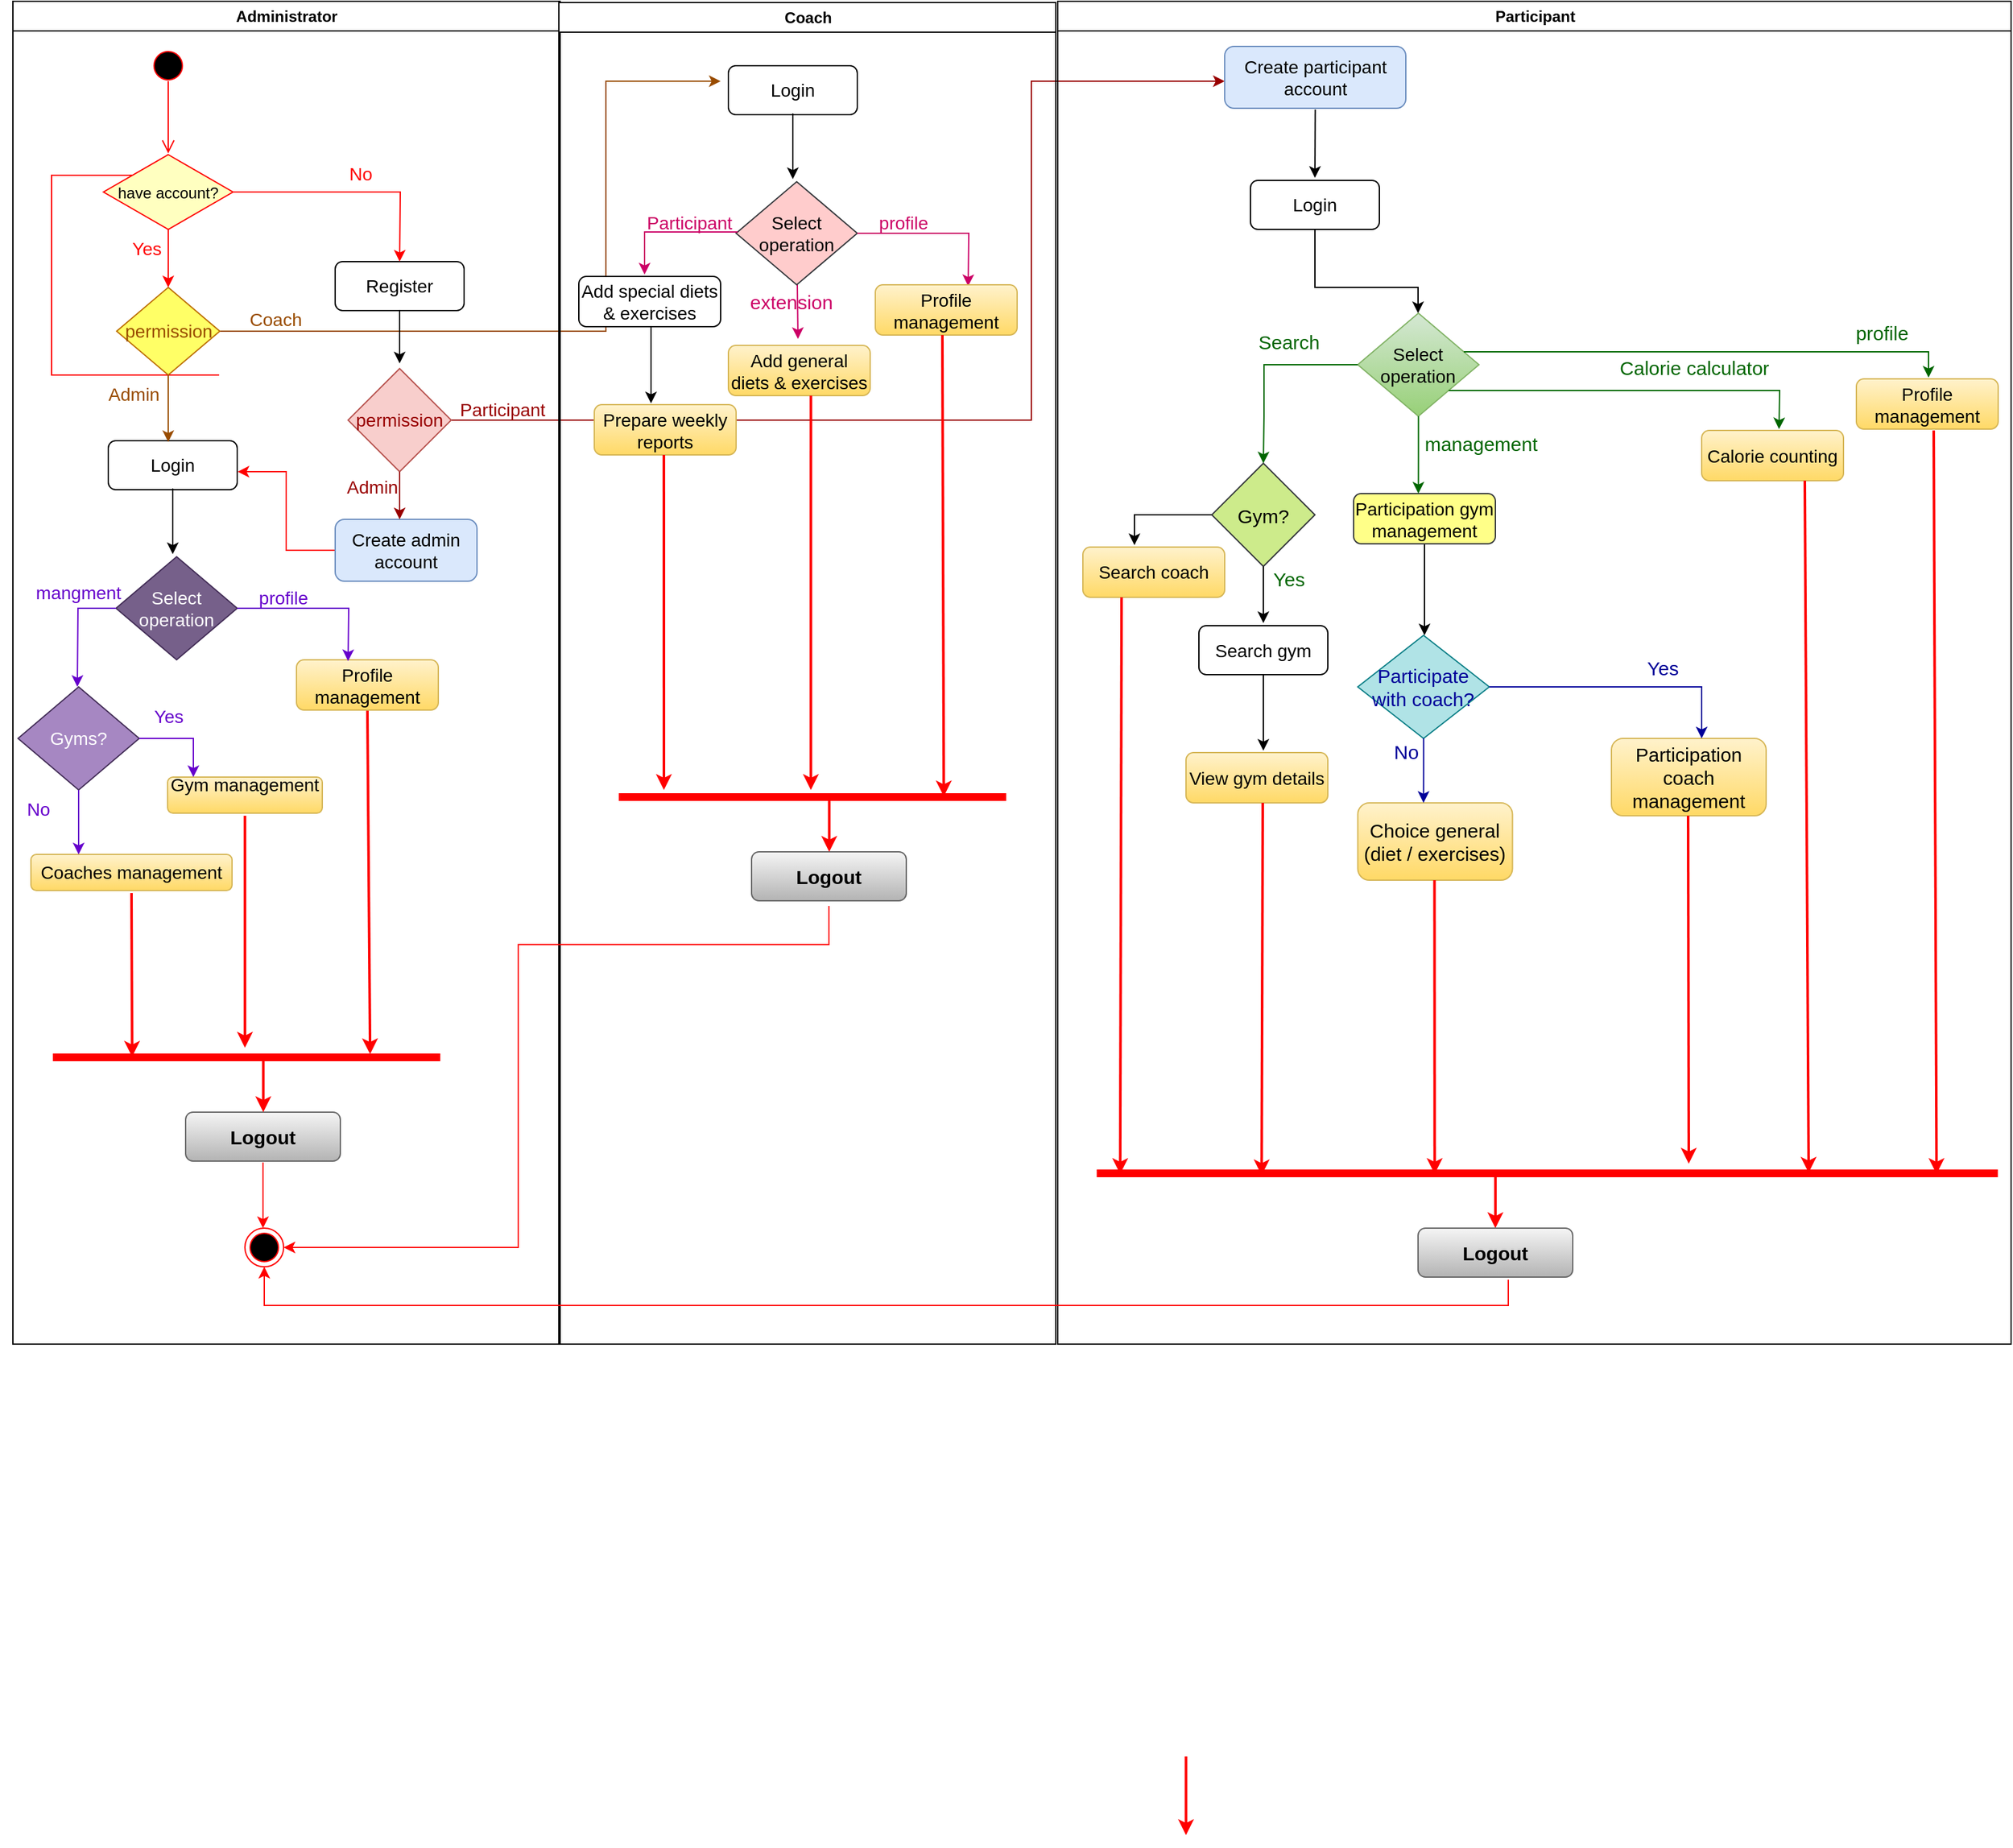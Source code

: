 <mxfile version="20.5.1" type="github">
  <diagram name="Page-1" id="e7e014a7-5840-1c2e-5031-d8a46d1fe8dd">
    <mxGraphModel dx="1038" dy="536" grid="1" gridSize="10" guides="1" tooltips="1" connect="1" arrows="1" fold="1" page="1" pageScale="1" pageWidth="1169" pageHeight="826" background="none" math="0" shadow="0">
      <root>
        <mxCell id="0" />
        <mxCell id="1" parent="0" />
        <mxCell id="dBgh0t9pDxQGnR2ba0j--71" style="edgeStyle=orthogonalEdgeStyle;rounded=0;orthogonalLoop=1;jettySize=auto;html=1;strokeColor=#990000;fontSize=14;fontColor=#994C00;" edge="1" parent="1" source="dBgh0t9pDxQGnR2ba0j--53">
          <mxGeometry relative="1" as="geometry">
            <mxPoint x="960" y="190" as="targetPoint" />
            <Array as="points">
              <mxPoint x="810" y="453" />
              <mxPoint x="810" y="190" />
            </Array>
          </mxGeometry>
        </mxCell>
        <mxCell id="dBgh0t9pDxQGnR2ba0j--68" style="edgeStyle=orthogonalEdgeStyle;rounded=0;orthogonalLoop=1;jettySize=auto;html=1;strokeColor=#994C00;fontSize=14;fontColor=#994C00;entryX=-0.06;entryY=0.342;entryDx=0;entryDy=0;entryPerimeter=0;" edge="1" parent="1" source="dBgh0t9pDxQGnR2ba0j--65" target="dBgh0t9pDxQGnR2ba0j--94">
          <mxGeometry relative="1" as="geometry">
            <mxPoint x="530" y="190" as="targetPoint" />
            <Array as="points">
              <mxPoint x="480" y="384" />
              <mxPoint x="480" y="190" />
            </Array>
          </mxGeometry>
        </mxCell>
        <mxCell id="dBgh0t9pDxQGnR2ba0j--104" style="edgeStyle=none;rounded=0;orthogonalLoop=1;jettySize=auto;html=1;strokeColor=#CC0066;strokeWidth=1;fontSize=15;fontColor=#6600CC;" edge="1" parent="1" source="dBgh0t9pDxQGnR2ba0j--95">
          <mxGeometry relative="1" as="geometry">
            <mxPoint x="629" y="390" as="targetPoint" />
          </mxGeometry>
        </mxCell>
        <mxCell id="2" value="Administrator" style="swimlane;whiteSpace=wrap;" parent="1" vertex="1">
          <mxGeometry x="20" y="128" width="424.5" height="1042" as="geometry" />
        </mxCell>
        <mxCell id="12" value="" style="edgeStyle=elbowEdgeStyle;elbow=horizontal;strokeColor=#FF0000;endArrow=open;endFill=1;rounded=0" parent="2" source="10" edge="1">
          <mxGeometry width="100" height="100" relative="1" as="geometry">
            <mxPoint x="160" y="290" as="sourcePoint" />
            <mxPoint x="115" y="135" as="targetPoint" />
            <Array as="points">
              <mxPoint x="30" y="250" />
            </Array>
          </mxGeometry>
        </mxCell>
        <mxCell id="dBgh0t9pDxQGnR2ba0j--41" value="" style="ellipse;html=1;shape=startState;fillColor=#000000;strokeColor=#ff0000;" vertex="1" parent="2">
          <mxGeometry x="105.5" y="35" width="30" height="30" as="geometry" />
        </mxCell>
        <mxCell id="dBgh0t9pDxQGnR2ba0j--42" value="" style="edgeStyle=orthogonalEdgeStyle;html=1;verticalAlign=bottom;endArrow=open;endSize=8;strokeColor=#ff0000;rounded=0;" edge="1" parent="2">
          <mxGeometry relative="1" as="geometry">
            <mxPoint x="120.5" y="118" as="targetPoint" />
            <mxPoint x="120.5" y="62" as="sourcePoint" />
          </mxGeometry>
        </mxCell>
        <mxCell id="dBgh0t9pDxQGnR2ba0j--45" value="have account?" style="rhombus;fillColor=#ffffc0;strokeColor=#ff0000;" vertex="1" parent="2">
          <mxGeometry x="70.25" y="119" width="100.5" height="58" as="geometry" />
        </mxCell>
        <mxCell id="dBgh0t9pDxQGnR2ba0j--49" value="&lt;font style=&quot;font-size: 14px;&quot; color=&quot;#FF0000&quot;&gt;No&lt;/font&gt;" style="text;html=1;strokeColor=none;fillColor=none;align=center;verticalAlign=middle;whiteSpace=wrap;rounded=0;" vertex="1" parent="2">
          <mxGeometry x="240" y="119" width="60" height="30" as="geometry" />
        </mxCell>
        <mxCell id="dBgh0t9pDxQGnR2ba0j--51" value="&lt;span&gt;Register &lt;/span&gt;" style="rounded=1;whiteSpace=wrap;html=1;fontSize=14;fontColor=#000000;" vertex="1" parent="2">
          <mxGeometry x="250" y="202" width="100" height="38" as="geometry" />
        </mxCell>
        <mxCell id="dBgh0t9pDxQGnR2ba0j--53" value="&lt;font color=&quot;#990000&quot;&gt;permission&lt;/font&gt;" style="rhombus;whiteSpace=wrap;html=1;fontSize=14;fillColor=#f8cecc;strokeColor=#b85450;" vertex="1" parent="2">
          <mxGeometry x="260" y="285" width="80" height="80" as="geometry" />
        </mxCell>
        <mxCell id="dBgh0t9pDxQGnR2ba0j--64" style="edgeStyle=orthogonalEdgeStyle;rounded=0;orthogonalLoop=1;jettySize=auto;html=1;entryX=1.003;entryY=0.632;entryDx=0;entryDy=0;entryPerimeter=0;strokeColor=#FF0000;fontSize=14;fontColor=#000000;" edge="1" parent="2" source="dBgh0t9pDxQGnR2ba0j--55" target="dBgh0t9pDxQGnR2ba0j--58">
          <mxGeometry relative="1" as="geometry" />
        </mxCell>
        <mxCell id="dBgh0t9pDxQGnR2ba0j--55" value="&lt;font color=&quot;#000000&quot;&gt;Create admin account&lt;br&gt;&lt;/font&gt;" style="rounded=1;whiteSpace=wrap;html=1;fontSize=14;fillColor=#dae8fc;strokeColor=#6c8ebf;" vertex="1" parent="2">
          <mxGeometry x="250" y="402" width="110" height="48" as="geometry" />
        </mxCell>
        <mxCell id="dBgh0t9pDxQGnR2ba0j--57" value="&lt;font color=&quot;#FF0000&quot;&gt;Yes&lt;/font&gt;" style="text;html=1;strokeColor=none;fillColor=none;align=center;verticalAlign=middle;whiteSpace=wrap;rounded=0;fontSize=14;fontColor=#000000;" vertex="1" parent="2">
          <mxGeometry x="74" y="177" width="60" height="30" as="geometry" />
        </mxCell>
        <mxCell id="dBgh0t9pDxQGnR2ba0j--58" value="Login" style="rounded=1;whiteSpace=wrap;html=1;fontSize=14;fontColor=#000000;" vertex="1" parent="2">
          <mxGeometry x="74" y="341" width="100" height="38" as="geometry" />
        </mxCell>
        <mxCell id="dBgh0t9pDxQGnR2ba0j--59" value="&lt;font color=&quot;#994C00&quot;&gt;Admin&lt;/font&gt;" style="text;html=1;strokeColor=none;fillColor=none;align=center;verticalAlign=middle;whiteSpace=wrap;rounded=0;fontSize=14;fontColor=#FF0000;" vertex="1" parent="2">
          <mxGeometry x="64" y="290" width="60" height="30" as="geometry" />
        </mxCell>
        <mxCell id="dBgh0t9pDxQGnR2ba0j--62" value="Select operation" style="rhombus;whiteSpace=wrap;html=1;fontSize=14;fillColor=#76608a;strokeColor=#432D57;fontColor=#ffffff;" vertex="1" parent="2">
          <mxGeometry x="80" y="431" width="94" height="80" as="geometry" />
        </mxCell>
        <mxCell id="dBgh0t9pDxQGnR2ba0j--65" value="&lt;font color=&quot;#994C00&quot;&gt;permission&lt;/font&gt;" style="rhombus;whiteSpace=wrap;html=1;fontSize=14;fillColor=#FFFF66;strokeColor=#BD7000;fontColor=#000000;" vertex="1" parent="2">
          <mxGeometry x="80.5" y="222" width="80" height="68" as="geometry" />
        </mxCell>
        <mxCell id="dBgh0t9pDxQGnR2ba0j--69" value="&lt;font color=&quot;#994C00&quot;&gt;Coach&lt;/font&gt;" style="text;html=1;strokeColor=none;fillColor=none;align=center;verticalAlign=middle;whiteSpace=wrap;rounded=0;fontSize=14;fontColor=#FF0000;" vertex="1" parent="2">
          <mxGeometry x="174" y="232" width="60" height="30" as="geometry" />
        </mxCell>
        <mxCell id="dBgh0t9pDxQGnR2ba0j--72" value="&lt;font color=&quot;#990000&quot;&gt;Participant&lt;/font&gt;" style="text;html=1;strokeColor=none;fillColor=none;align=center;verticalAlign=middle;whiteSpace=wrap;rounded=0;fontSize=14;fontColor=#FF0000;" vertex="1" parent="2">
          <mxGeometry x="350" y="302" width="60" height="30" as="geometry" />
        </mxCell>
        <mxCell id="dBgh0t9pDxQGnR2ba0j--75" value="&lt;font color=&quot;#6600CC&quot;&gt;profile&lt;/font&gt;" style="text;html=1;strokeColor=none;fillColor=none;align=center;verticalAlign=middle;whiteSpace=wrap;rounded=0;fontSize=14;fontColor=#990000;" vertex="1" parent="2">
          <mxGeometry x="180" y="448" width="60" height="30" as="geometry" />
        </mxCell>
        <mxCell id="dBgh0t9pDxQGnR2ba0j--76" value="mangment" style="text;html=1;strokeColor=none;fillColor=none;align=center;verticalAlign=middle;whiteSpace=wrap;rounded=0;fontSize=14;fontColor=#6600CC;" vertex="1" parent="2">
          <mxGeometry x="21" y="444" width="60" height="30" as="geometry" />
        </mxCell>
        <mxCell id="dBgh0t9pDxQGnR2ba0j--77" value="Gyms?" style="rhombus;whiteSpace=wrap;html=1;fontSize=14;fillColor=#A687C2;strokeColor=#432D57;fontColor=#ffffff;" vertex="1" parent="2">
          <mxGeometry x="4" y="532" width="94" height="80" as="geometry" />
        </mxCell>
        <mxCell id="dBgh0t9pDxQGnR2ba0j--78" value="&lt;p&gt;&lt;span&gt;Profile management&lt;/span&gt;&lt;/p&gt;" style="rounded=1;whiteSpace=wrap;html=1;fontSize=14;fillColor=#fff2cc;gradientColor=#ffd966;strokeColor=#d6b656;" vertex="1" parent="2">
          <mxGeometry x="220" y="511" width="110" height="39" as="geometry" />
        </mxCell>
        <mxCell id="dBgh0t9pDxQGnR2ba0j--80" value="Yes" style="text;html=1;strokeColor=none;fillColor=none;align=center;verticalAlign=middle;whiteSpace=wrap;rounded=0;fontSize=14;fontColor=#6600CC;" vertex="1" parent="2">
          <mxGeometry x="91" y="540" width="60" height="30" as="geometry" />
        </mxCell>
        <mxCell id="dBgh0t9pDxQGnR2ba0j--81" value="&#xa;&lt;p&gt;&lt;/p&gt;&lt;p&gt;&lt;span&gt;Gym management&lt;/span&gt;&lt;/p&gt;&lt;p&gt;&lt;/p&gt;&#xa;&#xa;" style="rounded=1;whiteSpace=wrap;html=1;fontSize=14;fillColor=#fff2cc;gradientColor=#ffd966;strokeColor=#d6b656;" vertex="1" parent="2">
          <mxGeometry x="120" y="602" width="120" height="28" as="geometry" />
        </mxCell>
        <mxCell id="dBgh0t9pDxQGnR2ba0j--84" value="&lt;br&gt;&lt;p&gt;&lt;/p&gt;&lt;p&gt;&lt;span&gt;Coaches &lt;/span&gt;&lt;span&gt;management&lt;/span&gt;&lt;/p&gt;&lt;p&gt;&lt;/p&gt;&lt;br&gt;" style="rounded=1;whiteSpace=wrap;html=1;fontSize=14;fillColor=#fff2cc;gradientColor=#ffd966;strokeColor=#d6b656;" vertex="1" parent="2">
          <mxGeometry x="14" y="662" width="156" height="28" as="geometry" />
        </mxCell>
        <mxCell id="dBgh0t9pDxQGnR2ba0j--88" value="" style="shape=line;strokeWidth=6;strokeColor=#ff0000;rotation=-180;" vertex="1" parent="2">
          <mxGeometry x="31" y="812" width="300.5" height="15" as="geometry" />
        </mxCell>
        <mxCell id="dBgh0t9pDxQGnR2ba0j--91" value="&lt;b&gt;&lt;font style=&quot;font-size: 15px;&quot;&gt;Logout&lt;/font&gt;&lt;/b&gt;" style="rounded=1;whiteSpace=wrap;html=1;fontSize=14;fillColor=#f5f5f5;gradientColor=#b3b3b3;strokeColor=#666666;" vertex="1" parent="2">
          <mxGeometry x="134" y="862" width="120" height="38" as="geometry" />
        </mxCell>
        <mxCell id="38" value="" style="ellipse;shape=endState;fillColor=#000000;strokeColor=#ff0000" parent="2" vertex="1">
          <mxGeometry x="180" y="952" width="30" height="30" as="geometry" />
        </mxCell>
        <mxCell id="3" value="Coach" style="swimlane;whiteSpace=wrap" parent="1" vertex="1">
          <mxGeometry x="443.5" y="129" width="385.5" height="1041" as="geometry" />
        </mxCell>
        <mxCell id="dBgh0t9pDxQGnR2ba0j--94" value="Login" style="rounded=1;whiteSpace=wrap;html=1;fontSize=14;fontColor=#000000;" vertex="1" parent="3">
          <mxGeometry x="131.5" y="49" width="100" height="38" as="geometry" />
        </mxCell>
        <mxCell id="dBgh0t9pDxQGnR2ba0j--95" value="Select operation" style="rhombus;whiteSpace=wrap;html=1;fontSize=14;fillColor=#ffcccc;strokeColor=#36393d;" vertex="1" parent="3">
          <mxGeometry x="137.5" y="139" width="94" height="80" as="geometry" />
        </mxCell>
        <mxCell id="dBgh0t9pDxQGnR2ba0j--96" value="&lt;font color=&quot;#CC0066&quot;&gt;profile&lt;/font&gt;" style="text;html=1;strokeColor=none;fillColor=none;align=center;verticalAlign=middle;whiteSpace=wrap;rounded=0;fontSize=14;fontColor=#990000;" vertex="1" parent="3">
          <mxGeometry x="237.5" y="156" width="60" height="30" as="geometry" />
        </mxCell>
        <mxCell id="dBgh0t9pDxQGnR2ba0j--97" value="&lt;font color=&quot;#CC0066&quot;&gt;Participant&lt;/font&gt;" style="text;html=1;strokeColor=none;fillColor=none;align=center;verticalAlign=middle;whiteSpace=wrap;rounded=0;fontSize=14;fontColor=#6600CC;" vertex="1" parent="3">
          <mxGeometry x="71.5" y="156" width="60" height="30" as="geometry" />
        </mxCell>
        <mxCell id="dBgh0t9pDxQGnR2ba0j--98" style="edgeStyle=orthogonalEdgeStyle;rounded=0;orthogonalLoop=1;jettySize=auto;html=1;strokeColor=#000000;fontSize=14;fontColor=#000000;" edge="1" parent="3">
          <mxGeometry relative="1" as="geometry">
            <mxPoint x="181.5" y="137" as="targetPoint" />
            <mxPoint x="181.5" y="86" as="sourcePoint" />
          </mxGeometry>
        </mxCell>
        <mxCell id="dBgh0t9pDxQGnR2ba0j--99" style="edgeStyle=orthogonalEdgeStyle;rounded=0;orthogonalLoop=1;jettySize=auto;html=1;strokeColor=#CC0066;fontSize=14;fontColor=#990000;" edge="1" parent="3" source="dBgh0t9pDxQGnR2ba0j--95">
          <mxGeometry relative="1" as="geometry">
            <mxPoint x="317.5" y="220" as="targetPoint" />
          </mxGeometry>
        </mxCell>
        <mxCell id="dBgh0t9pDxQGnR2ba0j--101" value="&lt;p&gt;&lt;span&gt;Profile management&lt;/span&gt;&lt;/p&gt;" style="rounded=1;whiteSpace=wrap;html=1;fontSize=14;fillColor=#fff2cc;gradientColor=#ffd966;strokeColor=#d6b656;" vertex="1" parent="3">
          <mxGeometry x="245.5" y="219" width="110" height="39" as="geometry" />
        </mxCell>
        <mxCell id="dBgh0t9pDxQGnR2ba0j--107" value="extension" style="text;html=1;strokeColor=none;fillColor=none;align=center;verticalAlign=middle;whiteSpace=wrap;rounded=0;fontSize=15;fontColor=#CC0066;" vertex="1" parent="3">
          <mxGeometry x="150.5" y="217" width="60" height="30" as="geometry" />
        </mxCell>
        <mxCell id="dBgh0t9pDxQGnR2ba0j--109" value="&lt;p&gt;&lt;span&gt;Add general diets&lt;/span&gt; &amp;amp; exercises &lt;/p&gt;" style="rounded=1;whiteSpace=wrap;html=1;fontSize=14;fillColor=#fff2cc;gradientColor=#ffd966;strokeColor=#d6b656;" vertex="1" parent="3">
          <mxGeometry x="131.5" y="266" width="110" height="39" as="geometry" />
        </mxCell>
        <mxCell id="dBgh0t9pDxQGnR2ba0j--110" value="&lt;p&gt;&lt;span&gt;Add special diets&lt;/span&gt; &amp;amp; exercises&lt;/p&gt;" style="rounded=1;whiteSpace=wrap;html=1;fontSize=14;" vertex="1" parent="3">
          <mxGeometry x="15.5" y="212.5" width="110" height="39" as="geometry" />
        </mxCell>
        <mxCell id="dBgh0t9pDxQGnR2ba0j--112" value="&lt;span&gt;Prepare weekly reports &lt;/span&gt;" style="rounded=1;whiteSpace=wrap;html=1;fontSize=14;fillColor=#fff2cc;gradientColor=#ffd966;strokeColor=#d6b656;" vertex="1" parent="3">
          <mxGeometry x="27.5" y="312" width="110" height="39" as="geometry" />
        </mxCell>
        <mxCell id="dBgh0t9pDxQGnR2ba0j--113" style="rounded=0;orthogonalLoop=1;jettySize=auto;html=1;strokeColor=#FF0000;fontSize=14;fontColor=#6600CC;strokeWidth=2;entryX=0.161;entryY=0.533;entryDx=0;entryDy=0;entryPerimeter=0;" edge="1" parent="3" target="dBgh0t9pDxQGnR2ba0j--116">
          <mxGeometry relative="1" as="geometry">
            <mxPoint x="296.5" y="601" as="targetPoint" />
            <mxPoint x="297.5" y="258" as="sourcePoint" />
          </mxGeometry>
        </mxCell>
        <mxCell id="dBgh0t9pDxQGnR2ba0j--114" style="rounded=0;orthogonalLoop=1;jettySize=auto;html=1;strokeColor=#FF0000;fontSize=14;fontColor=#6600CC;strokeWidth=2;exitX=0.582;exitY=1;exitDx=0;exitDy=0;exitPerimeter=0;" edge="1" parent="3" source="dBgh0t9pDxQGnR2ba0j--109">
          <mxGeometry relative="1" as="geometry">
            <mxPoint x="195.5" y="611" as="targetPoint" />
            <mxPoint x="191.7" y="305" as="sourcePoint" />
          </mxGeometry>
        </mxCell>
        <mxCell id="dBgh0t9pDxQGnR2ba0j--115" style="rounded=0;orthogonalLoop=1;jettySize=auto;html=1;strokeColor=#FF0000;fontSize=14;fontColor=#6600CC;strokeWidth=2;" edge="1" parent="3">
          <mxGeometry relative="1" as="geometry">
            <mxPoint x="81.5" y="611" as="targetPoint" />
            <mxPoint x="81.45" y="351" as="sourcePoint" />
          </mxGeometry>
        </mxCell>
        <mxCell id="dBgh0t9pDxQGnR2ba0j--116" value="" style="shape=line;strokeWidth=6;strokeColor=#ff0000;rotation=-180;" vertex="1" parent="3">
          <mxGeometry x="46.5" y="609" width="300.5" height="15" as="geometry" />
        </mxCell>
        <mxCell id="dBgh0t9pDxQGnR2ba0j--117" value="&lt;b&gt;&lt;font style=&quot;font-size: 15px;&quot;&gt;Logout&lt;/font&gt;&lt;/b&gt;" style="rounded=1;whiteSpace=wrap;html=1;fontSize=14;fillColor=#f5f5f5;gradientColor=#b3b3b3;strokeColor=#666666;" vertex="1" parent="3">
          <mxGeometry x="149.5" y="659" width="120" height="38" as="geometry" />
        </mxCell>
        <mxCell id="dBgh0t9pDxQGnR2ba0j--118" style="edgeStyle=none;rounded=0;orthogonalLoop=1;jettySize=auto;html=1;strokeColor=#FF0000;fontSize=14;fontColor=#6600CC;strokeWidth=2;" edge="1" parent="3">
          <mxGeometry relative="1" as="geometry">
            <mxPoint x="209.75" y="659" as="targetPoint" />
            <mxPoint x="209.75" y="616.5" as="sourcePoint" />
          </mxGeometry>
        </mxCell>
        <mxCell id="4" value="Participant" style="swimlane;whiteSpace=wrap;" parent="1" vertex="1">
          <mxGeometry x="830.5" y="128" width="739.5" height="1042" as="geometry" />
        </mxCell>
        <mxCell id="dBgh0t9pDxQGnR2ba0j--120" value="&lt;font color=&quot;#000000&quot;&gt;Create &lt;font style=&quot;font-size: 14px;&quot;&gt;participant&lt;/font&gt; account&lt;br&gt;&lt;/font&gt;" style="rounded=1;whiteSpace=wrap;html=1;fontSize=14;fillColor=#dae8fc;strokeColor=#6c8ebf;" vertex="1" parent="4">
          <mxGeometry x="129.5" y="35" width="140.5" height="48" as="geometry" />
        </mxCell>
        <mxCell id="dBgh0t9pDxQGnR2ba0j--124" style="edgeStyle=orthogonalEdgeStyle;rounded=0;orthogonalLoop=1;jettySize=auto;html=1;strokeColor=#000000;strokeWidth=1;fontSize=15;fontColor=#000000;" edge="1" parent="4" source="dBgh0t9pDxQGnR2ba0j--122">
          <mxGeometry relative="1" as="geometry">
            <mxPoint x="279.5" y="242" as="targetPoint" />
            <Array as="points">
              <mxPoint x="200" y="222" />
              <mxPoint x="280" y="222" />
            </Array>
          </mxGeometry>
        </mxCell>
        <mxCell id="dBgh0t9pDxQGnR2ba0j--122" value="Login" style="rounded=1;whiteSpace=wrap;html=1;fontSize=14;fontColor=#000000;" vertex="1" parent="4">
          <mxGeometry x="149.5" y="139" width="100" height="38" as="geometry" />
        </mxCell>
        <mxCell id="dBgh0t9pDxQGnR2ba0j--123" value="Select operation" style="rhombus;whiteSpace=wrap;html=1;fontSize=14;fillColor=#d5e8d4;strokeColor=#82b366;gradientColor=#97d077;" vertex="1" parent="4">
          <mxGeometry x="232.75" y="242" width="94" height="80" as="geometry" />
        </mxCell>
        <mxCell id="dBgh0t9pDxQGnR2ba0j--126" value="&lt;font color=&quot;#006600&quot;&gt;profile&lt;/font&gt;" style="text;html=1;strokeColor=none;fillColor=none;align=center;verticalAlign=middle;whiteSpace=wrap;rounded=0;fontSize=15;fontColor=#000000;" vertex="1" parent="4">
          <mxGeometry x="609.5" y="242" width="60" height="30" as="geometry" />
        </mxCell>
        <mxCell id="dBgh0t9pDxQGnR2ba0j--127" value="&lt;p&gt;&lt;span&gt;Profile management&lt;/span&gt;&lt;/p&gt;" style="rounded=1;whiteSpace=wrap;html=1;fontSize=14;fillColor=#fff2cc;gradientColor=#ffd966;strokeColor=#d6b656;" vertex="1" parent="4">
          <mxGeometry x="619.5" y="293" width="110" height="39" as="geometry" />
        </mxCell>
        <mxCell id="dBgh0t9pDxQGnR2ba0j--129" value="" style="endArrow=classic;html=1;rounded=0;strokeColor=#006600;strokeWidth=1;fontSize=15;fontColor=#006600;exitX=1;exitY=1;exitDx=0;exitDy=0;edgeStyle=orthogonalEdgeStyle;" edge="1" parent="4" source="dBgh0t9pDxQGnR2ba0j--123">
          <mxGeometry width="50" height="50" relative="1" as="geometry">
            <mxPoint x="299.5" y="332" as="sourcePoint" />
            <mxPoint x="559.5" y="332" as="targetPoint" />
          </mxGeometry>
        </mxCell>
        <mxCell id="dBgh0t9pDxQGnR2ba0j--130" value="Calorie calculator" style="text;html=1;strokeColor=none;fillColor=none;align=center;verticalAlign=middle;whiteSpace=wrap;rounded=0;fontSize=15;fontColor=#006600;" vertex="1" parent="4">
          <mxGeometry x="418.5" y="268.5" width="150.5" height="30" as="geometry" />
        </mxCell>
        <mxCell id="dBgh0t9pDxQGnR2ba0j--132" value="&lt;p&gt;&lt;span&gt;Calorie counting&lt;/span&gt;&lt;/p&gt;" style="rounded=1;whiteSpace=wrap;html=1;fontSize=14;fillColor=#fff2cc;gradientColor=#ffd966;strokeColor=#d6b656;" vertex="1" parent="4">
          <mxGeometry x="499.5" y="333" width="110" height="39" as="geometry" />
        </mxCell>
        <mxCell id="dBgh0t9pDxQGnR2ba0j--134" value="&lt;span&gt;management&lt;/span&gt;" style="text;html=1;strokeColor=none;fillColor=none;align=center;verticalAlign=middle;whiteSpace=wrap;rounded=0;fontSize=15;fontColor=#006600;" vertex="1" parent="4">
          <mxGeometry x="298.5" y="328" width="60" height="30" as="geometry" />
        </mxCell>
        <mxCell id="dBgh0t9pDxQGnR2ba0j--135" value="&lt;span&gt;Participation gym management &lt;/span&gt;" style="rounded=1;whiteSpace=wrap;html=1;fontSize=14;fillColor=#ffff88;strokeColor=#36393d;" vertex="1" parent="4">
          <mxGeometry x="229.5" y="382" width="110" height="39" as="geometry" />
        </mxCell>
        <mxCell id="dBgh0t9pDxQGnR2ba0j--137" value="&lt;font color=&quot;#000099&quot;&gt;Participate with coach?&lt;br&gt;&lt;/font&gt;" style="rhombus;whiteSpace=wrap;html=1;fontSize=15;fillColor=#b0e3e6;strokeColor=#0e8088;" vertex="1" parent="4">
          <mxGeometry x="232.75" y="492" width="102" height="80" as="geometry" />
        </mxCell>
        <mxCell id="dBgh0t9pDxQGnR2ba0j--140" value="Yes" style="text;html=1;strokeColor=none;fillColor=none;align=center;verticalAlign=middle;whiteSpace=wrap;rounded=0;fontSize=15;fontColor=#000099;" vertex="1" parent="4">
          <mxGeometry x="439.5" y="502" width="60" height="30" as="geometry" />
        </mxCell>
        <mxCell id="dBgh0t9pDxQGnR2ba0j--141" value="No" style="text;html=1;strokeColor=none;fillColor=none;align=center;verticalAlign=middle;whiteSpace=wrap;rounded=0;fontSize=15;fontColor=#000099;" vertex="1" parent="4">
          <mxGeometry x="240.5" y="567" width="60" height="30" as="geometry" />
        </mxCell>
        <mxCell id="dBgh0t9pDxQGnR2ba0j--142" value="&lt;span&gt;Participation coach management &lt;/span&gt;" style="rounded=1;whiteSpace=wrap;html=1;fontSize=15;fillColor=#fff2cc;strokeColor=#d6b656;gradientColor=#ffd966;" vertex="1" parent="4">
          <mxGeometry x="429.5" y="572" width="120" height="60" as="geometry" />
        </mxCell>
        <mxCell id="dBgh0t9pDxQGnR2ba0j--143" value="Choice general (diet / exercises)" style="rounded=1;whiteSpace=wrap;html=1;fontSize=15;fillColor=#fff2cc;strokeColor=#d6b656;gradientColor=#ffd966;" vertex="1" parent="4">
          <mxGeometry x="232.75" y="622" width="120" height="60" as="geometry" />
        </mxCell>
        <mxCell id="dBgh0t9pDxQGnR2ba0j--144" value="&lt;font color=&quot;#006600&quot;&gt;Search&lt;/font&gt;" style="text;html=1;strokeColor=none;fillColor=none;align=center;verticalAlign=middle;whiteSpace=wrap;rounded=0;fontSize=15;fontColor=#000000;" vertex="1" parent="4">
          <mxGeometry x="149.5" y="248.5" width="60" height="30" as="geometry" />
        </mxCell>
        <mxCell id="dBgh0t9pDxQGnR2ba0j--145" value="Gym?" style="rhombus;whiteSpace=wrap;html=1;fontSize=15;fillColor=#cdeb8b;strokeColor=#36393d;" vertex="1" parent="4">
          <mxGeometry x="119.5" y="358.5" width="80" height="80" as="geometry" />
        </mxCell>
        <mxCell id="dBgh0t9pDxQGnR2ba0j--125" style="edgeStyle=orthogonalEdgeStyle;rounded=0;orthogonalLoop=1;jettySize=auto;html=1;strokeColor=#006600;strokeWidth=1;fontSize=15;fontColor=#000000;" edge="1" parent="4" source="dBgh0t9pDxQGnR2ba0j--123">
          <mxGeometry relative="1" as="geometry">
            <mxPoint x="675.5" y="292" as="targetPoint" />
            <Array as="points">
              <mxPoint x="675" y="272" />
            </Array>
          </mxGeometry>
        </mxCell>
        <mxCell id="dBgh0t9pDxQGnR2ba0j--133" style="edgeStyle=orthogonalEdgeStyle;rounded=0;orthogonalLoop=1;jettySize=auto;html=1;strokeColor=#006600;strokeWidth=1;fontSize=15;fontColor=#006600;entryX=0.5;entryY=0;entryDx=0;entryDy=0;" edge="1" parent="4" source="dBgh0t9pDxQGnR2ba0j--123" target="dBgh0t9pDxQGnR2ba0j--145">
          <mxGeometry relative="1" as="geometry">
            <mxPoint x="169.5" y="332" as="targetPoint" />
            <Array as="points">
              <mxPoint x="160" y="282" />
              <mxPoint x="160" y="322" />
            </Array>
          </mxGeometry>
        </mxCell>
        <mxCell id="dBgh0t9pDxQGnR2ba0j--147" value="&lt;p&gt;&lt;span&gt;Search gym&lt;/span&gt;&lt;/p&gt;" style="rounded=1;whiteSpace=wrap;html=1;fontSize=14;fontColor=#000000;" vertex="1" parent="4">
          <mxGeometry x="109.5" y="484.5" width="100" height="38" as="geometry" />
        </mxCell>
        <mxCell id="dBgh0t9pDxQGnR2ba0j--149" value="View &lt;span&gt;gym &lt;/span&gt;details" style="rounded=1;whiteSpace=wrap;html=1;fontSize=14;fillColor=#fff2cc;gradientColor=#ffd966;strokeColor=#d6b656;" vertex="1" parent="4">
          <mxGeometry x="99.5" y="583" width="110" height="39" as="geometry" />
        </mxCell>
        <mxCell id="dBgh0t9pDxQGnR2ba0j--150" value="Yes" style="text;html=1;strokeColor=none;fillColor=none;align=center;verticalAlign=middle;whiteSpace=wrap;rounded=0;fontSize=15;fontColor=#006600;" vertex="1" parent="4">
          <mxGeometry x="149.5" y="432.5" width="60" height="30" as="geometry" />
        </mxCell>
        <mxCell id="dBgh0t9pDxQGnR2ba0j--152" value="Search &lt;span&gt;coach&lt;/span&gt;" style="rounded=1;whiteSpace=wrap;html=1;fontSize=14;fillColor=#fff2cc;gradientColor=#ffd966;strokeColor=#d6b656;" vertex="1" parent="4">
          <mxGeometry x="19.5" y="423.5" width="110" height="39" as="geometry" />
        </mxCell>
        <mxCell id="dBgh0t9pDxQGnR2ba0j--153" style="rounded=0;orthogonalLoop=1;jettySize=auto;html=1;strokeColor=#FF0000;fontSize=14;fontColor=#6600CC;strokeWidth=2;entryX=0.068;entryY=0.467;entryDx=0;entryDy=0;entryPerimeter=0;" edge="1" parent="4" target="dBgh0t9pDxQGnR2ba0j--158">
          <mxGeometry relative="1" as="geometry">
            <mxPoint x="680.5" y="851" as="targetPoint" />
            <mxPoint x="679.5" y="333" as="sourcePoint" />
          </mxGeometry>
        </mxCell>
        <mxCell id="dBgh0t9pDxQGnR2ba0j--154" style="rounded=0;orthogonalLoop=1;jettySize=auto;html=1;strokeColor=#FF0000;fontSize=14;fontColor=#6600CC;strokeWidth=2;exitX=0.582;exitY=1;exitDx=0;exitDy=0;exitPerimeter=0;entryX=0.974;entryY=0.467;entryDx=0;entryDy=0;entryPerimeter=0;" edge="1" parent="4" target="dBgh0t9pDxQGnR2ba0j--158">
          <mxGeometry relative="1" as="geometry">
            <mxPoint x="49.5" y="892" as="targetPoint" />
            <mxPoint x="49.52" y="462.5" as="sourcePoint" />
          </mxGeometry>
        </mxCell>
        <mxCell id="dBgh0t9pDxQGnR2ba0j--155" style="rounded=0;orthogonalLoop=1;jettySize=auto;html=1;strokeColor=#FF0000;fontSize=14;fontColor=#6600CC;strokeWidth=2;exitX=0.582;exitY=1;exitDx=0;exitDy=0;exitPerimeter=0;entryX=0.817;entryY=0.4;entryDx=0;entryDy=0;entryPerimeter=0;" edge="1" parent="4" target="dBgh0t9pDxQGnR2ba0j--158">
          <mxGeometry relative="1" as="geometry">
            <mxPoint x="159.5" y="892" as="targetPoint" />
            <mxPoint x="159.02" y="622" as="sourcePoint" />
          </mxGeometry>
        </mxCell>
        <mxCell id="dBgh0t9pDxQGnR2ba0j--156" style="rounded=0;orthogonalLoop=1;jettySize=auto;html=1;strokeColor=#FF0000;fontSize=14;fontColor=#6600CC;strokeWidth=2;exitX=0.582;exitY=1;exitDx=0;exitDy=0;exitPerimeter=0;entryX=0.625;entryY=0.467;entryDx=0;entryDy=0;entryPerimeter=0;" edge="1" parent="4" target="dBgh0t9pDxQGnR2ba0j--158">
          <mxGeometry relative="1" as="geometry">
            <mxPoint x="292.5" y="902" as="targetPoint" />
            <mxPoint x="292.25" y="682" as="sourcePoint" />
          </mxGeometry>
        </mxCell>
        <mxCell id="dBgh0t9pDxQGnR2ba0j--157" style="rounded=0;orthogonalLoop=1;jettySize=auto;html=1;strokeColor=#FF0000;fontSize=14;fontColor=#6600CC;strokeWidth=2;exitX=0.582;exitY=1;exitDx=0;exitDy=0;exitPerimeter=0;" edge="1" parent="4">
          <mxGeometry relative="1" as="geometry">
            <mxPoint x="489.5" y="902" as="targetPoint" />
            <mxPoint x="489" y="632" as="sourcePoint" />
          </mxGeometry>
        </mxCell>
        <mxCell id="dBgh0t9pDxQGnR2ba0j--158" value="" style="shape=line;strokeWidth=6;strokeColor=#ff0000;rotation=-180;" vertex="1" parent="4">
          <mxGeometry x="30.25" y="902" width="699" height="15" as="geometry" />
        </mxCell>
        <mxCell id="dBgh0t9pDxQGnR2ba0j--159" style="edgeStyle=none;rounded=0;orthogonalLoop=1;jettySize=auto;html=1;strokeColor=#FF0000;fontSize=14;fontColor=#6600CC;strokeWidth=2;" edge="1" parent="4">
          <mxGeometry relative="1" as="geometry">
            <mxPoint x="339.5" y="952" as="targetPoint" />
            <mxPoint x="339.5" y="909.5" as="sourcePoint" />
          </mxGeometry>
        </mxCell>
        <mxCell id="dBgh0t9pDxQGnR2ba0j--160" style="rounded=0;orthogonalLoop=1;jettySize=auto;html=1;strokeColor=#FF0000;fontSize=14;fontColor=#6600CC;strokeWidth=2;entryX=0.068;entryY=0.467;entryDx=0;entryDy=0;entryPerimeter=0;" edge="1" parent="4">
          <mxGeometry relative="1" as="geometry">
            <mxPoint x="582.498" y="908.995" as="targetPoint" />
            <mxPoint x="579.5" y="372" as="sourcePoint" />
          </mxGeometry>
        </mxCell>
        <mxCell id="dBgh0t9pDxQGnR2ba0j--161" value="&lt;b&gt;&lt;font style=&quot;font-size: 15px;&quot;&gt;Logout&lt;/font&gt;&lt;/b&gt;" style="rounded=1;whiteSpace=wrap;html=1;fontSize=14;fillColor=#f5f5f5;gradientColor=#b3b3b3;strokeColor=#666666;" vertex="1" parent="4">
          <mxGeometry x="279.5" y="952" width="120" height="38" as="geometry" />
        </mxCell>
        <mxCell id="dBgh0t9pDxQGnR2ba0j--48" style="edgeStyle=orthogonalEdgeStyle;rounded=0;orthogonalLoop=1;jettySize=auto;html=1;strokeColor=#FF0000;" edge="1" parent="1" source="dBgh0t9pDxQGnR2ba0j--45">
          <mxGeometry relative="1" as="geometry">
            <mxPoint x="320" y="330" as="targetPoint" />
          </mxGeometry>
        </mxCell>
        <mxCell id="dBgh0t9pDxQGnR2ba0j--52" style="edgeStyle=orthogonalEdgeStyle;rounded=0;orthogonalLoop=1;jettySize=auto;html=1;strokeColor=#000000;fontSize=14;fontColor=#000000;" edge="1" parent="1">
          <mxGeometry relative="1" as="geometry">
            <mxPoint x="320" y="409" as="targetPoint" />
            <mxPoint x="320" y="368" as="sourcePoint" />
          </mxGeometry>
        </mxCell>
        <mxCell id="dBgh0t9pDxQGnR2ba0j--54" style="edgeStyle=orthogonalEdgeStyle;rounded=0;orthogonalLoop=1;jettySize=auto;html=1;strokeColor=#990000;fontSize=14;fontColor=#990000;" edge="1" parent="1" source="dBgh0t9pDxQGnR2ba0j--53">
          <mxGeometry relative="1" as="geometry">
            <mxPoint x="320" y="530" as="targetPoint" />
          </mxGeometry>
        </mxCell>
        <mxCell id="dBgh0t9pDxQGnR2ba0j--56" style="edgeStyle=orthogonalEdgeStyle;rounded=0;orthogonalLoop=1;jettySize=auto;html=1;strokeColor=#FF0000;fontSize=14;fontColor=#000000;" edge="1" parent="1" source="dBgh0t9pDxQGnR2ba0j--45">
          <mxGeometry relative="1" as="geometry">
            <mxPoint x="140.5" y="350" as="targetPoint" />
          </mxGeometry>
        </mxCell>
        <mxCell id="dBgh0t9pDxQGnR2ba0j--61" style="edgeStyle=orthogonalEdgeStyle;rounded=0;orthogonalLoop=1;jettySize=auto;html=1;strokeColor=#000000;fontSize=14;fontColor=#000000;" edge="1" parent="1">
          <mxGeometry relative="1" as="geometry">
            <mxPoint x="144" y="557" as="targetPoint" />
            <mxPoint x="144" y="506" as="sourcePoint" />
          </mxGeometry>
        </mxCell>
        <mxCell id="dBgh0t9pDxQGnR2ba0j--66" style="edgeStyle=orthogonalEdgeStyle;rounded=0;orthogonalLoop=1;jettySize=auto;html=1;strokeColor=#994C00;fontSize=14;fontColor=#994C00;" edge="1" parent="1" source="dBgh0t9pDxQGnR2ba0j--65">
          <mxGeometry relative="1" as="geometry">
            <mxPoint x="140.5" y="470" as="targetPoint" />
          </mxGeometry>
        </mxCell>
        <mxCell id="dBgh0t9pDxQGnR2ba0j--67" value="&lt;font color=&quot;#990000&quot;&gt;Admin&lt;/font&gt;" style="text;html=1;strokeColor=none;fillColor=none;align=center;verticalAlign=middle;whiteSpace=wrap;rounded=0;fontSize=14;fontColor=#FF0000;" vertex="1" parent="1">
          <mxGeometry x="269" y="490" width="60" height="30" as="geometry" />
        </mxCell>
        <mxCell id="dBgh0t9pDxQGnR2ba0j--73" style="edgeStyle=orthogonalEdgeStyle;rounded=0;orthogonalLoop=1;jettySize=auto;html=1;strokeColor=#6600CC;fontSize=14;fontColor=#990000;" edge="1" parent="1" source="dBgh0t9pDxQGnR2ba0j--62">
          <mxGeometry relative="1" as="geometry">
            <mxPoint x="280" y="640" as="targetPoint" />
          </mxGeometry>
        </mxCell>
        <mxCell id="dBgh0t9pDxQGnR2ba0j--74" style="edgeStyle=orthogonalEdgeStyle;rounded=0;orthogonalLoop=1;jettySize=auto;html=1;strokeColor=#6600CC;fontSize=14;fontColor=#990000;" edge="1" parent="1" source="dBgh0t9pDxQGnR2ba0j--62">
          <mxGeometry relative="1" as="geometry">
            <mxPoint x="70" y="660" as="targetPoint" />
          </mxGeometry>
        </mxCell>
        <mxCell id="dBgh0t9pDxQGnR2ba0j--79" style="edgeStyle=elbowEdgeStyle;rounded=0;orthogonalLoop=1;jettySize=auto;html=1;strokeColor=#6600CC;fontSize=14;fontColor=#6600CC;" edge="1" parent="1" source="dBgh0t9pDxQGnR2ba0j--77">
          <mxGeometry relative="1" as="geometry">
            <mxPoint x="160" y="730" as="targetPoint" />
            <Array as="points">
              <mxPoint x="160" y="700" />
            </Array>
          </mxGeometry>
        </mxCell>
        <mxCell id="dBgh0t9pDxQGnR2ba0j--82" style="edgeStyle=elbowEdgeStyle;rounded=0;orthogonalLoop=1;jettySize=auto;html=1;strokeColor=#6600CC;fontSize=14;fontColor=#6600CC;" edge="1" parent="1" source="dBgh0t9pDxQGnR2ba0j--77">
          <mxGeometry relative="1" as="geometry">
            <mxPoint x="71" y="790" as="targetPoint" />
          </mxGeometry>
        </mxCell>
        <mxCell id="dBgh0t9pDxQGnR2ba0j--83" value="No" style="text;html=1;strokeColor=none;fillColor=none;align=center;verticalAlign=middle;whiteSpace=wrap;rounded=0;fontSize=14;fontColor=#6600CC;" vertex="1" parent="1">
          <mxGeometry x="10" y="740" width="60" height="30" as="geometry" />
        </mxCell>
        <mxCell id="dBgh0t9pDxQGnR2ba0j--85" style="rounded=0;orthogonalLoop=1;jettySize=auto;html=1;strokeColor=#FF0000;fontSize=14;fontColor=#6600CC;entryX=0.181;entryY=0.667;entryDx=0;entryDy=0;entryPerimeter=0;strokeWidth=2;" edge="1" parent="1" target="dBgh0t9pDxQGnR2ba0j--88">
          <mxGeometry relative="1" as="geometry">
            <mxPoint x="290" y="910" as="targetPoint" />
            <mxPoint x="295" y="678.5" as="sourcePoint" />
          </mxGeometry>
        </mxCell>
        <mxCell id="dBgh0t9pDxQGnR2ba0j--86" style="edgeStyle=elbowEdgeStyle;rounded=0;orthogonalLoop=1;jettySize=auto;html=1;strokeColor=#FF0000;fontSize=14;fontColor=#6600CC;strokeWidth=2;" edge="1" parent="1">
          <mxGeometry relative="1" as="geometry">
            <mxPoint x="200" y="940" as="targetPoint" />
            <mxPoint x="200" y="760" as="sourcePoint" />
          </mxGeometry>
        </mxCell>
        <mxCell id="dBgh0t9pDxQGnR2ba0j--87" style="edgeStyle=elbowEdgeStyle;rounded=0;orthogonalLoop=1;jettySize=auto;html=1;strokeColor=#FF0000;fontSize=14;fontColor=#6600CC;entryX=0.794;entryY=0.533;entryDx=0;entryDy=0;entryPerimeter=0;strokeWidth=2;" edge="1" parent="1" target="dBgh0t9pDxQGnR2ba0j--88">
          <mxGeometry relative="1" as="geometry">
            <mxPoint x="112" y="936" as="targetPoint" />
            <mxPoint x="112" y="820" as="sourcePoint" />
          </mxGeometry>
        </mxCell>
        <mxCell id="dBgh0t9pDxQGnR2ba0j--90" style="edgeStyle=none;rounded=0;orthogonalLoop=1;jettySize=auto;html=1;strokeColor=#FF0000;fontSize=14;fontColor=#6600CC;strokeWidth=2;" edge="1" parent="1">
          <mxGeometry relative="1" as="geometry">
            <mxPoint x="214.25" y="990" as="targetPoint" />
            <mxPoint x="214.25" y="947.5" as="sourcePoint" />
          </mxGeometry>
        </mxCell>
        <mxCell id="dBgh0t9pDxQGnR2ba0j--92" style="edgeStyle=none;rounded=0;orthogonalLoop=1;jettySize=auto;html=1;strokeColor=#FF0000;strokeWidth=2;fontSize=15;fontColor=#6600CC;" edge="1" parent="1">
          <mxGeometry relative="1" as="geometry">
            <mxPoint x="930" y="1551" as="targetPoint" />
            <mxPoint x="930" y="1490" as="sourcePoint" />
          </mxGeometry>
        </mxCell>
        <mxCell id="dBgh0t9pDxQGnR2ba0j--93" style="edgeStyle=none;rounded=0;orthogonalLoop=1;jettySize=auto;html=1;strokeColor=#FF0000;strokeWidth=1;fontSize=15;fontColor=#6600CC;" edge="1" parent="1">
          <mxGeometry relative="1" as="geometry">
            <mxPoint x="214" y="1080" as="targetPoint" />
            <mxPoint x="214" y="1029" as="sourcePoint" />
          </mxGeometry>
        </mxCell>
        <mxCell id="dBgh0t9pDxQGnR2ba0j--105" style="edgeStyle=orthogonalEdgeStyle;rounded=0;orthogonalLoop=1;jettySize=auto;html=1;strokeColor=#CC0066;strokeWidth=1;fontSize=15;fontColor=#CC0066;" edge="1" parent="1" source="dBgh0t9pDxQGnR2ba0j--95">
          <mxGeometry relative="1" as="geometry">
            <mxPoint x="510" y="340" as="targetPoint" />
            <Array as="points">
              <mxPoint x="510" y="307" />
              <mxPoint x="510" y="330" />
            </Array>
          </mxGeometry>
        </mxCell>
        <mxCell id="dBgh0t9pDxQGnR2ba0j--111" style="edgeStyle=orthogonalEdgeStyle;rounded=0;orthogonalLoop=1;jettySize=auto;html=1;strokeColor=#000000;strokeWidth=1;fontSize=15;fontColor=#CC0066;" edge="1" parent="1">
          <mxGeometry relative="1" as="geometry">
            <mxPoint x="515" y="440" as="targetPoint" />
            <mxPoint x="515" y="380" as="sourcePoint" />
          </mxGeometry>
        </mxCell>
        <mxCell id="dBgh0t9pDxQGnR2ba0j--119" style="edgeStyle=orthogonalEdgeStyle;rounded=0;orthogonalLoop=1;jettySize=auto;html=1;entryX=1;entryY=0.5;entryDx=0;entryDy=0;strokeColor=#FF0000;strokeWidth=1;fontSize=15;fontColor=#CC0066;" edge="1" parent="1" target="38">
          <mxGeometry relative="1" as="geometry">
            <mxPoint x="653" y="830" as="sourcePoint" />
            <Array as="points">
              <mxPoint x="653" y="860" />
              <mxPoint x="412" y="860" />
              <mxPoint x="412" y="1095" />
            </Array>
          </mxGeometry>
        </mxCell>
        <mxCell id="dBgh0t9pDxQGnR2ba0j--121" style="rounded=0;orthogonalLoop=1;jettySize=auto;html=1;strokeColor=#000000;strokeWidth=1;fontSize=15;fontColor=#000000;" edge="1" parent="1">
          <mxGeometry relative="1" as="geometry">
            <mxPoint x="1030" y="265" as="targetPoint" />
            <mxPoint x="1030.25" y="212" as="sourcePoint" />
          </mxGeometry>
        </mxCell>
        <mxCell id="dBgh0t9pDxQGnR2ba0j--128" style="edgeStyle=orthogonalEdgeStyle;rounded=0;orthogonalLoop=1;jettySize=auto;html=1;strokeColor=#006600;strokeWidth=1;fontSize=15;fontColor=#006600;" edge="1" parent="1" source="dBgh0t9pDxQGnR2ba0j--123">
          <mxGeometry relative="1" as="geometry">
            <mxPoint x="1110.25" y="510" as="targetPoint" />
          </mxGeometry>
        </mxCell>
        <mxCell id="dBgh0t9pDxQGnR2ba0j--136" style="edgeStyle=orthogonalEdgeStyle;rounded=0;orthogonalLoop=1;jettySize=auto;html=1;strokeColor=#000000;strokeWidth=1;fontSize=15;fontColor=#006600;" edge="1" parent="1">
          <mxGeometry relative="1" as="geometry">
            <mxPoint x="1115" y="620" as="targetPoint" />
            <mxPoint x="1115" y="549.5" as="sourcePoint" />
          </mxGeometry>
        </mxCell>
        <mxCell id="dBgh0t9pDxQGnR2ba0j--138" style="edgeStyle=orthogonalEdgeStyle;rounded=0;orthogonalLoop=1;jettySize=auto;html=1;strokeColor=#000099;strokeWidth=1;fontSize=15;fontColor=#000099;" edge="1" parent="1" source="dBgh0t9pDxQGnR2ba0j--137">
          <mxGeometry relative="1" as="geometry">
            <mxPoint x="1330" y="700" as="targetPoint" />
            <Array as="points">
              <mxPoint x="1330" y="660" />
            </Array>
          </mxGeometry>
        </mxCell>
        <mxCell id="dBgh0t9pDxQGnR2ba0j--139" style="edgeStyle=orthogonalEdgeStyle;rounded=0;orthogonalLoop=1;jettySize=auto;html=1;strokeColor=#000099;strokeWidth=1;fontSize=15;fontColor=#000099;" edge="1" parent="1" source="dBgh0t9pDxQGnR2ba0j--137">
          <mxGeometry relative="1" as="geometry">
            <mxPoint x="1114.25" y="750" as="targetPoint" />
          </mxGeometry>
        </mxCell>
        <mxCell id="dBgh0t9pDxQGnR2ba0j--146" style="edgeStyle=orthogonalEdgeStyle;rounded=0;orthogonalLoop=1;jettySize=auto;html=1;strokeColor=#000000;strokeWidth=1;fontSize=15;fontColor=#006600;" edge="1" parent="1" source="dBgh0t9pDxQGnR2ba0j--145">
          <mxGeometry relative="1" as="geometry">
            <mxPoint x="990" y="610.5" as="targetPoint" />
          </mxGeometry>
        </mxCell>
        <mxCell id="dBgh0t9pDxQGnR2ba0j--148" style="edgeStyle=orthogonalEdgeStyle;rounded=0;orthogonalLoop=1;jettySize=auto;html=1;strokeColor=#000000;strokeWidth=1;fontSize=15;fontColor=#006600;" edge="1" parent="1">
          <mxGeometry relative="1" as="geometry">
            <mxPoint x="990" y="709.5" as="targetPoint" />
            <mxPoint x="990" y="650.5" as="sourcePoint" />
          </mxGeometry>
        </mxCell>
        <mxCell id="dBgh0t9pDxQGnR2ba0j--151" style="rounded=0;orthogonalLoop=1;jettySize=auto;html=1;strokeColor=#000000;strokeWidth=1;fontSize=15;fontColor=#006600;exitX=0;exitY=0.5;exitDx=0;exitDy=0;edgeStyle=orthogonalEdgeStyle;" edge="1" parent="1" source="dBgh0t9pDxQGnR2ba0j--145">
          <mxGeometry relative="1" as="geometry">
            <mxPoint x="890" y="550" as="targetPoint" />
            <Array as="points">
              <mxPoint x="890" y="527" />
            </Array>
          </mxGeometry>
        </mxCell>
        <mxCell id="dBgh0t9pDxQGnR2ba0j--162" style="edgeStyle=orthogonalEdgeStyle;rounded=0;orthogonalLoop=1;jettySize=auto;html=1;strokeColor=#FF0000;strokeWidth=1;fontSize=15;fontColor=#006600;" edge="1" parent="1">
          <mxGeometry relative="1" as="geometry">
            <mxPoint x="1180" y="1120" as="sourcePoint" />
            <mxPoint x="215" y="1110" as="targetPoint" />
            <Array as="points">
              <mxPoint x="1170" y="1140" />
              <mxPoint x="215" y="1140" />
              <mxPoint x="215" y="1113" />
            </Array>
          </mxGeometry>
        </mxCell>
      </root>
    </mxGraphModel>
  </diagram>
</mxfile>

